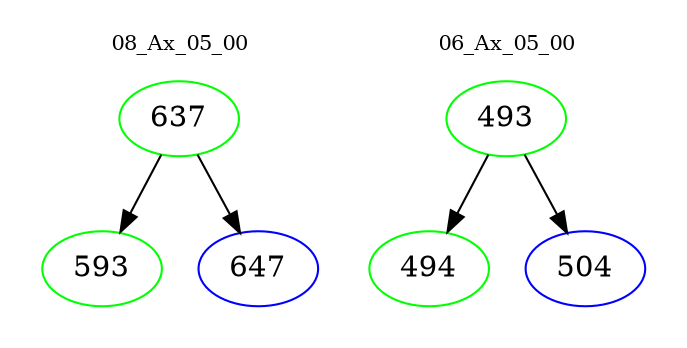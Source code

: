 digraph{
subgraph cluster_0 {
color = white
label = "08_Ax_05_00";
fontsize=10;
T0_637 [label="637", color="green"]
T0_637 -> T0_593 [color="black"]
T0_593 [label="593", color="green"]
T0_637 -> T0_647 [color="black"]
T0_647 [label="647", color="blue"]
}
subgraph cluster_1 {
color = white
label = "06_Ax_05_00";
fontsize=10;
T1_493 [label="493", color="green"]
T1_493 -> T1_494 [color="black"]
T1_494 [label="494", color="green"]
T1_493 -> T1_504 [color="black"]
T1_504 [label="504", color="blue"]
}
}
